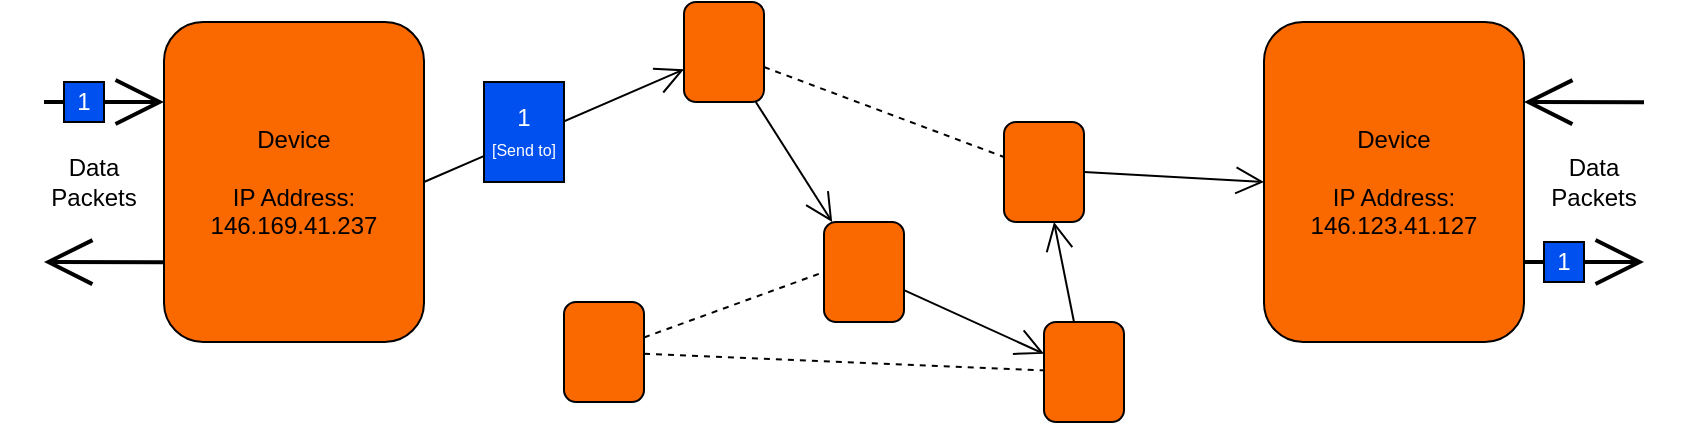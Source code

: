 <mxfile>
    <diagram id="CKf2LkcLC1d7hj1ojpsY" name="Page-1">
        <mxGraphModel dx="1985" dy="1122" grid="1" gridSize="10" guides="1" tooltips="1" connect="1" arrows="1" fold="1" page="1" pageScale="1" pageWidth="850" pageHeight="1100" math="0" shadow="0">
            <root>
                <mxCell id="0"/>
                <mxCell id="1" parent="0"/>
                <mxCell id="56" style="edgeStyle=none;html=1;exitX=1;exitY=0.5;exitDx=0;exitDy=0;endArrow=open;endFill=0;endSize=12;" edge="1" parent="1" source="3" target="45">
                    <mxGeometry relative="1" as="geometry"/>
                </mxCell>
                <mxCell id="3" value="Device&lt;br&gt;&lt;br&gt;IP Address:&lt;br&gt;146.169.41.237" style="rounded=1;whiteSpace=wrap;html=1;fillColor=#fa6800;fontColor=#000000;strokeColor=#000000;" vertex="1" parent="1">
                    <mxGeometry x="20" y="30" width="130" height="160" as="geometry"/>
                </mxCell>
                <mxCell id="4" value="Device&lt;br&gt;&lt;br&gt;IP Address:&lt;br&gt;146.123.41.127" style="rounded=1;whiteSpace=wrap;html=1;fillColor=#fa6800;fontColor=#000000;strokeColor=#000000;" vertex="1" parent="1">
                    <mxGeometry x="570" y="30" width="130" height="160" as="geometry"/>
                </mxCell>
                <mxCell id="11" style="edgeStyle=none;html=1;endArrow=open;endFill=0;entryX=0;entryY=0.25;entryDx=0;entryDy=0;strokeWidth=2;endSize=20;" edge="1" parent="1">
                    <mxGeometry relative="1" as="geometry">
                        <mxPoint x="20" y="70" as="targetPoint"/>
                        <mxPoint x="-40" y="70" as="sourcePoint"/>
                    </mxGeometry>
                </mxCell>
                <mxCell id="13" style="edgeStyle=none;html=1;endArrow=open;endFill=0;strokeWidth=2;endSize=20;" edge="1" parent="1">
                    <mxGeometry relative="1" as="geometry">
                        <mxPoint x="-40" y="150" as="targetPoint"/>
                        <mxPoint x="20" y="150.16" as="sourcePoint"/>
                    </mxGeometry>
                </mxCell>
                <mxCell id="14" value="Data Packets" style="text;html=1;strokeColor=none;fillColor=none;align=center;verticalAlign=middle;whiteSpace=wrap;rounded=0;" vertex="1" parent="1">
                    <mxGeometry x="-50" y="95" width="70" height="30" as="geometry"/>
                </mxCell>
                <mxCell id="15" style="edgeStyle=none;html=1;endArrow=open;endFill=0;entryX=0;entryY=0.25;entryDx=0;entryDy=0;strokeWidth=2;endSize=20;" edge="1" parent="1">
                    <mxGeometry relative="1" as="geometry">
                        <mxPoint x="760" y="150" as="targetPoint"/>
                        <mxPoint x="700" y="150" as="sourcePoint"/>
                    </mxGeometry>
                </mxCell>
                <mxCell id="16" style="edgeStyle=none;html=1;endArrow=open;endFill=0;strokeWidth=2;endSize=20;" edge="1" parent="1">
                    <mxGeometry relative="1" as="geometry">
                        <mxPoint x="700" y="70" as="targetPoint"/>
                        <mxPoint x="760" y="70.16" as="sourcePoint"/>
                    </mxGeometry>
                </mxCell>
                <mxCell id="17" value="Data Packets" style="text;html=1;strokeColor=none;fillColor=none;align=center;verticalAlign=middle;whiteSpace=wrap;rounded=0;" vertex="1" parent="1">
                    <mxGeometry x="700" y="95" width="70" height="30" as="geometry"/>
                </mxCell>
                <mxCell id="42" value="1" style="rounded=0;whiteSpace=wrap;html=1;fillColor=#0050ef;fontColor=#ffffff;strokeColor=#000000;" vertex="1" parent="1">
                    <mxGeometry x="-30" y="60" width="20" height="20" as="geometry"/>
                </mxCell>
                <mxCell id="53" style="edgeStyle=none;html=1;endArrow=open;endFill=0;endSize=12;" edge="1" parent="1" source="45" target="48">
                    <mxGeometry relative="1" as="geometry"/>
                </mxCell>
                <mxCell id="54" style="edgeStyle=none;html=1;dashed=1;endArrow=none;endFill=0;" edge="1" parent="1" source="45" target="46">
                    <mxGeometry relative="1" as="geometry"/>
                </mxCell>
                <mxCell id="45" value="" style="rounded=1;whiteSpace=wrap;html=1;fillColor=#fa6800;fontColor=#000000;strokeColor=#000000;" vertex="1" parent="1">
                    <mxGeometry x="280" y="20" width="40" height="50" as="geometry"/>
                </mxCell>
                <mxCell id="57" style="edgeStyle=none;html=1;endArrow=none;endFill=0;endSize=12;startArrow=open;startFill=0;startSize=12;" edge="1" parent="1" source="46" target="49">
                    <mxGeometry relative="1" as="geometry"/>
                </mxCell>
                <mxCell id="58" style="edgeStyle=none;html=1;exitX=1;exitY=0.5;exitDx=0;exitDy=0;entryX=0;entryY=0.5;entryDx=0;entryDy=0;endArrow=open;endFill=0;endSize=12;" edge="1" parent="1" source="46" target="4">
                    <mxGeometry relative="1" as="geometry"/>
                </mxCell>
                <mxCell id="46" value="" style="rounded=1;whiteSpace=wrap;html=1;fillColor=#fa6800;fontColor=#000000;strokeColor=#000000;" vertex="1" parent="1">
                    <mxGeometry x="440" y="80" width="40" height="50" as="geometry"/>
                </mxCell>
                <mxCell id="50" style="edgeStyle=none;html=1;entryX=0;entryY=0.5;entryDx=0;entryDy=0;endArrow=none;endFill=0;dashed=1;" edge="1" parent="1" source="47" target="48">
                    <mxGeometry relative="1" as="geometry"/>
                </mxCell>
                <mxCell id="52" style="edgeStyle=none;html=1;dashed=1;endArrow=none;endFill=0;" edge="1" parent="1" source="47" target="49">
                    <mxGeometry relative="1" as="geometry"/>
                </mxCell>
                <mxCell id="47" value="" style="rounded=1;whiteSpace=wrap;html=1;fillColor=#fa6800;fontColor=#000000;strokeColor=#000000;" vertex="1" parent="1">
                    <mxGeometry x="220" y="170" width="40" height="50" as="geometry"/>
                </mxCell>
                <mxCell id="51" style="edgeStyle=none;html=1;endArrow=open;endFill=0;endSize=12;" edge="1" parent="1" source="48" target="49">
                    <mxGeometry relative="1" as="geometry"/>
                </mxCell>
                <mxCell id="48" value="" style="rounded=1;whiteSpace=wrap;html=1;fillColor=#fa6800;fontColor=#000000;strokeColor=#000000;" vertex="1" parent="1">
                    <mxGeometry x="350" y="130" width="40" height="50" as="geometry"/>
                </mxCell>
                <mxCell id="49" value="" style="rounded=1;whiteSpace=wrap;html=1;fillColor=#fa6800;fontColor=#000000;strokeColor=#000000;" vertex="1" parent="1">
                    <mxGeometry x="460" y="180" width="40" height="50" as="geometry"/>
                </mxCell>
                <mxCell id="59" value="1&lt;br&gt;&lt;font style=&quot;font-size: 8px&quot;&gt;[Send to]&lt;/font&gt;" style="rounded=0;whiteSpace=wrap;html=1;fillColor=#0050ef;fontColor=#ffffff;strokeColor=#000000;" vertex="1" parent="1">
                    <mxGeometry x="180" y="60" width="40" height="50" as="geometry"/>
                </mxCell>
                <mxCell id="61" value="1" style="rounded=0;whiteSpace=wrap;html=1;fillColor=#0050ef;fontColor=#ffffff;strokeColor=#000000;" vertex="1" parent="1">
                    <mxGeometry x="710" y="140" width="20" height="20" as="geometry"/>
                </mxCell>
            </root>
        </mxGraphModel>
    </diagram>
</mxfile>